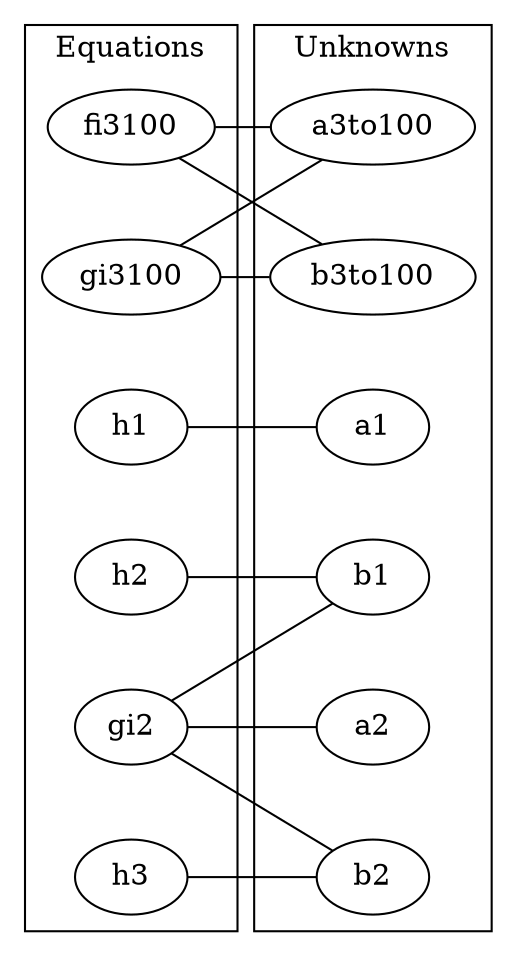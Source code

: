 graph G{   
        subgraph cluster0{
        label = "Equations"; 
        edge [style=invis];
        fi3100 -- gi3100  -- h1 -- h2 -- gi2 -- h3;
        }
        subgraph cluster1{
        label = "Unknowns";
        edge [style=invis];
        a3to100 -- b3to100 -- a1 -- b1 -- a2 -- b2;
        }
        edge [constraint=false];
        a3to100 -- fi3100;
        a3to100 -- gi3100;
        b2 -- gi2;
        h1 -- a1;
        gi2 -- a2;
        gi3100 -- b3to100;
        h2 -- b1;
        b1 -- gi2;
        h3 -- b2;
        fi3100 -- b3to100;
}